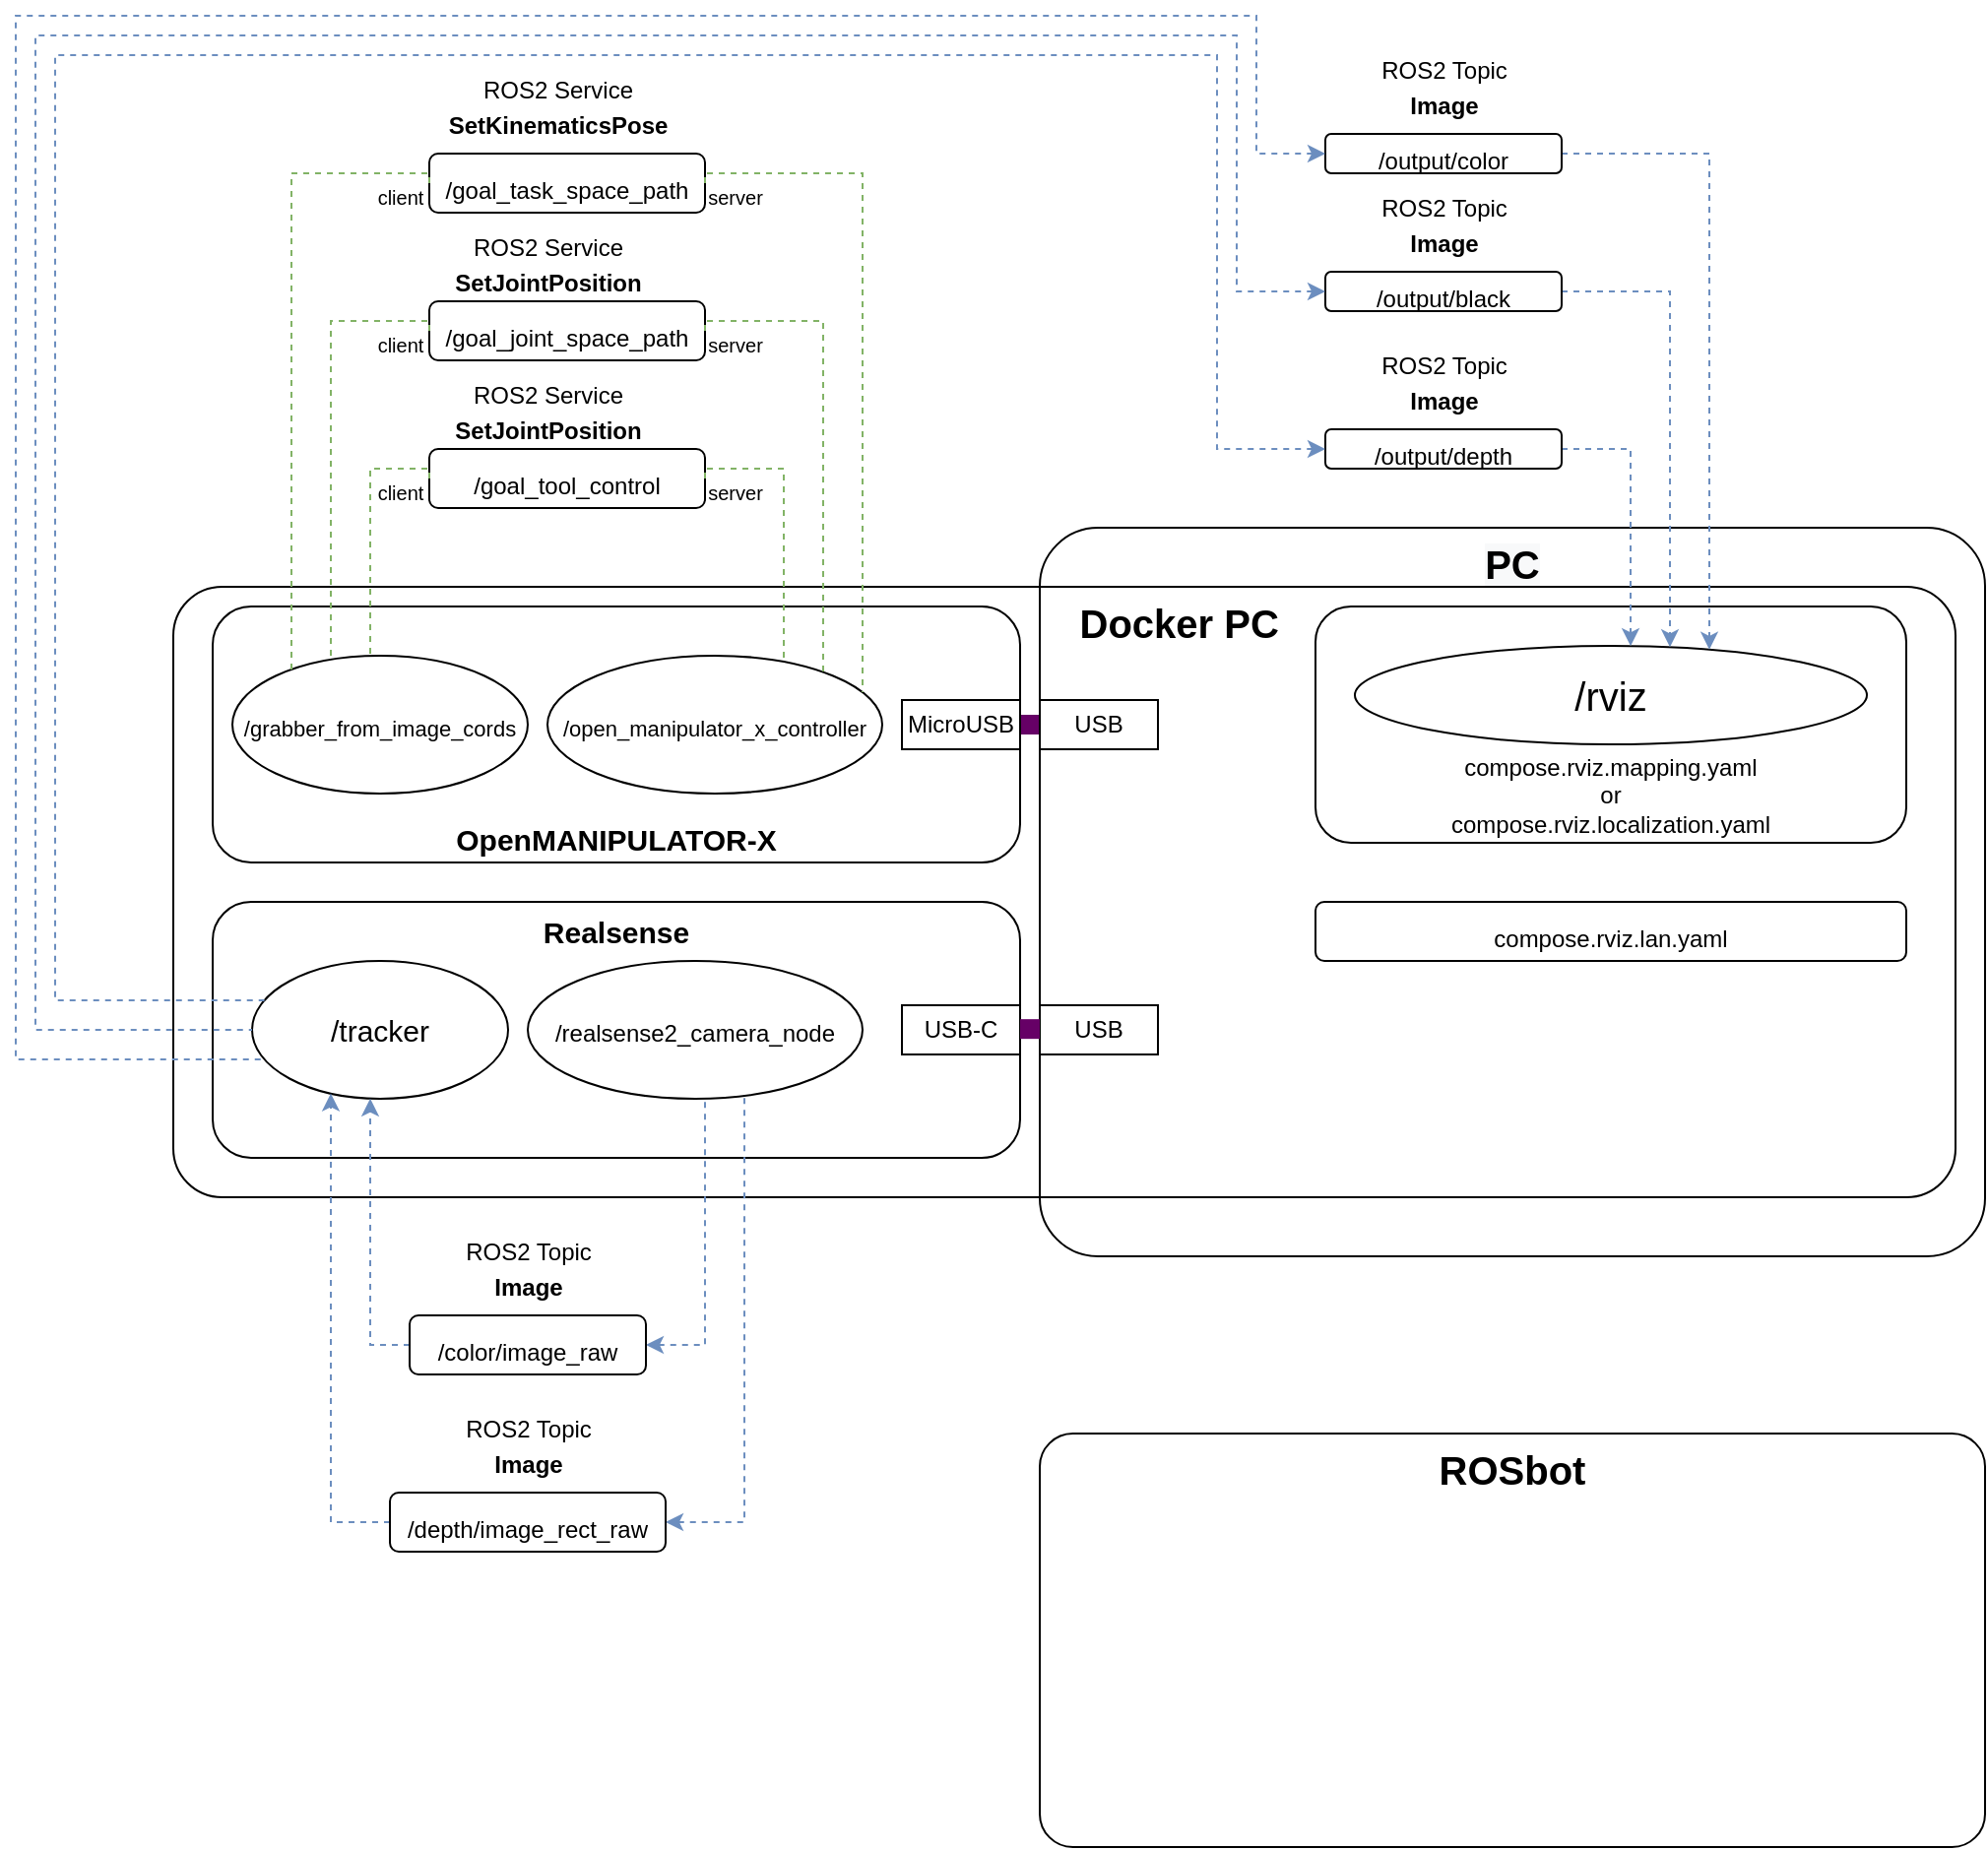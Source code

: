 <mxfile version="20.1.3" type="github">
  <diagram id="33MGLhzP_6y9Mjqglcjp" name="Strona-1">
    <mxGraphModel dx="1185" dy="754" grid="1" gridSize="10" guides="1" tooltips="1" connect="1" arrows="1" fold="1" page="1" pageScale="1" pageWidth="1169" pageHeight="827" math="0" shadow="0">
      <root>
        <mxCell id="0" />
        <mxCell id="1" parent="0" />
        <mxCell id="Tq09RANnmWX7quzsQ5gN-1" value="&lt;b style=&quot;color: rgb(0, 0, 0); font-family: Helvetica; font-size: 20px; font-style: normal; font-variant-ligatures: normal; font-variant-caps: normal; letter-spacing: normal; orphans: 2; text-align: center; text-indent: 0px; text-transform: none; widows: 2; word-spacing: 0px; -webkit-text-stroke-width: 0px; background-color: rgb(248, 249, 250); text-decoration-thickness: initial; text-decoration-style: initial; text-decoration-color: initial;&quot;&gt;PC&lt;/b&gt;" style="rounded=1;whiteSpace=wrap;html=1;align=center;strokeWidth=1;sketch=0;shadow=0;gradientColor=none;arcSize=8;labelPosition=center;verticalLabelPosition=middle;verticalAlign=top;" vertex="1" parent="1">
          <mxGeometry x="560" y="270" width="480" height="370" as="geometry" />
        </mxCell>
        <mxCell id="Tq09RANnmWX7quzsQ5gN-2" value="&lt;b style=&quot;font-size: 20px;&quot;&gt;ROSbot&lt;/b&gt;" style="rounded=1;whiteSpace=wrap;html=1;imageHeight=24;arcSize=8;labelPosition=center;verticalLabelPosition=middle;align=center;verticalAlign=top;" vertex="1" parent="1">
          <mxGeometry x="560" y="730" width="480" height="210" as="geometry" />
        </mxCell>
        <mxCell id="Tq09RANnmWX7quzsQ5gN-3" value="&lt;b&gt;&lt;font style=&quot;font-size: 20px;&quot;&gt;&amp;nbsp; &amp;nbsp; &amp;nbsp; &amp;nbsp; &amp;nbsp; &amp;nbsp; &amp;nbsp; &amp;nbsp; &amp;nbsp; &amp;nbsp; &amp;nbsp;Docker PC&lt;/font&gt;&lt;/b&gt;" style="rounded=1;whiteSpace=wrap;html=1;arcSize=8;verticalAlign=top;" vertex="1" parent="1">
          <mxGeometry x="120" y="300" width="905" height="310" as="geometry" />
        </mxCell>
        <mxCell id="Tq09RANnmWX7quzsQ5gN-12" value="&lt;font style=&quot;font-size: 12px;&quot;&gt;compose.rviz.lan.yaml&lt;/font&gt;" style="rounded=1;whiteSpace=wrap;html=1;shadow=0;sketch=0;fontSize=20;strokeWidth=1;gradientColor=none;" vertex="1" parent="1">
          <mxGeometry x="700" y="460" width="300" height="30" as="geometry" />
        </mxCell>
        <mxCell id="Tq09RANnmWX7quzsQ5gN-13" value="compose.rviz.mapping.yaml&lt;br&gt;or&lt;br&gt;compose.rviz.localization.yaml" style="rounded=1;whiteSpace=wrap;html=1;shadow=0;sketch=0;fontSize=12;strokeWidth=1;gradientColor=none;imageVerticalAlign=top;labelPosition=center;verticalLabelPosition=middle;align=center;verticalAlign=bottom;" vertex="1" parent="1">
          <mxGeometry x="700" y="310" width="300" height="120" as="geometry" />
        </mxCell>
        <mxCell id="Tq09RANnmWX7quzsQ5gN-16" value="/rviz" style="ellipse;whiteSpace=wrap;html=1;rounded=1;shadow=0;sketch=0;fontSize=20;strokeWidth=1;gradientColor=none;" vertex="1" parent="1">
          <mxGeometry x="720" y="330" width="260" height="50" as="geometry" />
        </mxCell>
        <mxCell id="Tq09RANnmWX7quzsQ5gN-17" value="&lt;font style=&quot;font-size: 12px;&quot;&gt;/goal_task_space_path&lt;/font&gt;" style="rounded=1;whiteSpace=wrap;html=1;shadow=0;sketch=0;fontSize=20;strokeWidth=1;gradientColor=none;" vertex="1" parent="1">
          <mxGeometry x="250" y="80" width="140" height="30" as="geometry" />
        </mxCell>
        <mxCell id="Tq09RANnmWX7quzsQ5gN-18" value="&lt;font style=&quot;font-size: 12px;&quot;&gt;ROS2 Service&lt;br&gt;&lt;b&gt;SetKinematicsPose&lt;/b&gt;&lt;/font&gt;" style="text;html=1;align=center;verticalAlign=middle;resizable=0;points=[];autosize=1;strokeColor=none;fillColor=none;fontSize=15;" vertex="1" parent="1">
          <mxGeometry x="250" y="30" width="130" height="50" as="geometry" />
        </mxCell>
        <mxCell id="Tq09RANnmWX7quzsQ5gN-21" value="&lt;font style=&quot;font-size: 10px;&quot;&gt;server&lt;/font&gt;" style="text;html=1;align=center;verticalAlign=middle;resizable=0;points=[];autosize=1;strokeColor=none;fillColor=none;fontSize=15;" vertex="1" parent="1">
          <mxGeometry x="380" y="85" width="50" height="30" as="geometry" />
        </mxCell>
        <mxCell id="Tq09RANnmWX7quzsQ5gN-22" value="&lt;font style=&quot;font-size: 10px;&quot;&gt;client&lt;/font&gt;" style="text;html=1;align=center;verticalAlign=middle;resizable=0;points=[];autosize=1;strokeColor=none;fillColor=none;fontSize=15;" vertex="1" parent="1">
          <mxGeometry x="210" y="85" width="50" height="30" as="geometry" />
        </mxCell>
        <mxCell id="Tq09RANnmWX7quzsQ5gN-36" style="edgeStyle=orthogonalEdgeStyle;rounded=0;orthogonalLoop=1;jettySize=auto;html=1;exitX=1;exitY=0.5;exitDx=0;exitDy=0;fontSize=15;endArrow=classic;endFill=1;fillColor=#dae8fc;strokeColor=#6c8ebf;dashed=1;" edge="1" parent="1" source="Tq09RANnmWX7quzsQ5gN-38" target="Tq09RANnmWX7quzsQ5gN-16">
          <mxGeometry relative="1" as="geometry">
            <mxPoint x="885" y="80" as="targetPoint" />
            <Array as="points">
              <mxPoint x="900" y="80" />
            </Array>
          </mxGeometry>
        </mxCell>
        <mxCell id="Tq09RANnmWX7quzsQ5gN-38" value="&lt;font style=&quot;font-size: 12px;&quot;&gt;/output/color&lt;/font&gt;" style="rounded=1;whiteSpace=wrap;html=1;shadow=0;sketch=0;fontSize=20;strokeWidth=1;gradientColor=none;" vertex="1" parent="1">
          <mxGeometry x="705" y="70" width="120" height="20" as="geometry" />
        </mxCell>
        <mxCell id="Tq09RANnmWX7quzsQ5gN-39" value="&lt;font style=&quot;font-size: 12px;&quot;&gt;ROS2 Topic&lt;br&gt;&lt;b&gt;Image&lt;/b&gt;&lt;/font&gt;" style="text;html=1;align=center;verticalAlign=middle;resizable=0;points=[];autosize=1;strokeColor=none;fillColor=none;fontSize=15;" vertex="1" parent="1">
          <mxGeometry x="720" y="20" width="90" height="50" as="geometry" />
        </mxCell>
        <mxCell id="Tq09RANnmWX7quzsQ5gN-42" style="edgeStyle=orthogonalEdgeStyle;rounded=0;orthogonalLoop=1;jettySize=auto;html=1;exitX=1;exitY=0.5;exitDx=0;exitDy=0;fontSize=15;endArrow=classic;endFill=1;dashed=1;fillColor=#dae8fc;strokeColor=#6c8ebf;" edge="1" parent="1" source="Tq09RANnmWX7quzsQ5gN-44" target="Tq09RANnmWX7quzsQ5gN-16">
          <mxGeometry relative="1" as="geometry">
            <mxPoint x="885" y="150" as="targetPoint" />
            <Array as="points">
              <mxPoint x="880" y="150" />
            </Array>
          </mxGeometry>
        </mxCell>
        <mxCell id="Tq09RANnmWX7quzsQ5gN-44" value="&lt;font style=&quot;font-size: 12px;&quot;&gt;/output/black&lt;/font&gt;" style="rounded=1;whiteSpace=wrap;html=1;shadow=0;sketch=0;fontSize=20;strokeWidth=1;gradientColor=none;" vertex="1" parent="1">
          <mxGeometry x="705" y="140" width="120" height="20" as="geometry" />
        </mxCell>
        <mxCell id="Tq09RANnmWX7quzsQ5gN-45" value="&lt;span style=&quot;font-size: 12px;&quot;&gt;ROS2 Topic&lt;/span&gt;&lt;br style=&quot;font-size: 12px;&quot;&gt;&lt;b style=&quot;font-size: 12px;&quot;&gt;Image&lt;/b&gt;" style="text;html=1;align=center;verticalAlign=middle;resizable=0;points=[];autosize=1;strokeColor=none;fillColor=none;fontSize=15;" vertex="1" parent="1">
          <mxGeometry x="720" y="90" width="90" height="50" as="geometry" />
        </mxCell>
        <mxCell id="Tq09RANnmWX7quzsQ5gN-48" style="edgeStyle=orthogonalEdgeStyle;rounded=0;orthogonalLoop=1;jettySize=auto;html=1;exitX=1;exitY=0.5;exitDx=0;exitDy=0;fontSize=15;endArrow=classic;endFill=1;dashed=1;fillColor=#dae8fc;strokeColor=#6c8ebf;" edge="1" parent="1" source="Tq09RANnmWX7quzsQ5gN-50" target="Tq09RANnmWX7quzsQ5gN-16">
          <mxGeometry relative="1" as="geometry">
            <mxPoint x="885" y="230" as="targetPoint" />
            <Array as="points">
              <mxPoint x="860" y="230" />
            </Array>
          </mxGeometry>
        </mxCell>
        <mxCell id="Tq09RANnmWX7quzsQ5gN-50" value="&lt;font style=&quot;font-size: 12px;&quot;&gt;/output/depth&lt;/font&gt;" style="rounded=1;whiteSpace=wrap;html=1;shadow=0;sketch=0;fontSize=20;strokeWidth=1;gradientColor=none;" vertex="1" parent="1">
          <mxGeometry x="705" y="220" width="120" height="20" as="geometry" />
        </mxCell>
        <mxCell id="Tq09RANnmWX7quzsQ5gN-51" value="&lt;span style=&quot;font-size: 12px;&quot;&gt;ROS2 Topic&lt;/span&gt;&lt;br style=&quot;font-size: 12px;&quot;&gt;&lt;b style=&quot;font-size: 12px;&quot;&gt;Image&lt;/b&gt;" style="text;html=1;align=center;verticalAlign=middle;resizable=0;points=[];autosize=1;strokeColor=none;fillColor=none;fontSize=15;" vertex="1" parent="1">
          <mxGeometry x="720" y="170" width="90" height="50" as="geometry" />
        </mxCell>
        <mxCell id="Tq09RANnmWX7quzsQ5gN-56" value="&lt;font style=&quot;font-size: 12px;&quot;&gt;/goal_joint_space_path&lt;/font&gt;" style="rounded=1;whiteSpace=wrap;html=1;shadow=0;sketch=0;fontSize=20;strokeWidth=1;gradientColor=none;" vertex="1" parent="1">
          <mxGeometry x="250" y="155" width="140" height="30" as="geometry" />
        </mxCell>
        <mxCell id="Tq09RANnmWX7quzsQ5gN-57" value="&lt;font style=&quot;font-size: 12px;&quot;&gt;ROS2 Service&lt;br&gt;&lt;b&gt;SetJointPosition&lt;/b&gt;&lt;/font&gt;" style="text;html=1;align=center;verticalAlign=middle;resizable=0;points=[];autosize=1;strokeColor=none;fillColor=none;fontSize=15;" vertex="1" parent="1">
          <mxGeometry x="250" y="110" width="120" height="50" as="geometry" />
        </mxCell>
        <mxCell id="Tq09RANnmWX7quzsQ5gN-58" value="&lt;font style=&quot;font-size: 10px;&quot;&gt;server&lt;/font&gt;" style="text;html=1;align=center;verticalAlign=middle;resizable=0;points=[];autosize=1;strokeColor=none;fillColor=none;fontSize=15;" vertex="1" parent="1">
          <mxGeometry x="380" y="160" width="50" height="30" as="geometry" />
        </mxCell>
        <mxCell id="Tq09RANnmWX7quzsQ5gN-59" value="&lt;font style=&quot;font-size: 10px;&quot;&gt;client&lt;/font&gt;" style="text;html=1;align=center;verticalAlign=middle;resizable=0;points=[];autosize=1;strokeColor=none;fillColor=none;fontSize=15;" vertex="1" parent="1">
          <mxGeometry x="210" y="160" width="50" height="30" as="geometry" />
        </mxCell>
        <mxCell id="Tq09RANnmWX7quzsQ5gN-62" value="&lt;font style=&quot;font-size: 12px;&quot;&gt;/goal_tool_control&lt;/font&gt;" style="rounded=1;whiteSpace=wrap;html=1;shadow=0;sketch=0;fontSize=20;strokeWidth=1;gradientColor=none;" vertex="1" parent="1">
          <mxGeometry x="250" y="230" width="140" height="30" as="geometry" />
        </mxCell>
        <mxCell id="Tq09RANnmWX7quzsQ5gN-63" value="&lt;font style=&quot;font-size: 12px;&quot;&gt;ROS2 Service&lt;br&gt;&lt;b&gt;SetJointPosition&lt;/b&gt;&lt;/font&gt;" style="text;html=1;align=center;verticalAlign=middle;resizable=0;points=[];autosize=1;strokeColor=none;fillColor=none;fontSize=15;" vertex="1" parent="1">
          <mxGeometry x="250" y="185" width="120" height="50" as="geometry" />
        </mxCell>
        <mxCell id="Tq09RANnmWX7quzsQ5gN-64" value="&lt;font style=&quot;font-size: 10px;&quot;&gt;server&lt;/font&gt;" style="text;html=1;align=center;verticalAlign=middle;resizable=0;points=[];autosize=1;strokeColor=none;fillColor=none;fontSize=15;" vertex="1" parent="1">
          <mxGeometry x="380" y="235" width="50" height="30" as="geometry" />
        </mxCell>
        <mxCell id="Tq09RANnmWX7quzsQ5gN-65" value="&lt;font style=&quot;font-size: 10px;&quot;&gt;client&lt;/font&gt;" style="text;html=1;align=center;verticalAlign=middle;resizable=0;points=[];autosize=1;strokeColor=none;fillColor=none;fontSize=15;" vertex="1" parent="1">
          <mxGeometry x="210" y="235" width="50" height="30" as="geometry" />
        </mxCell>
        <mxCell id="Tq09RANnmWX7quzsQ5gN-66" value="&lt;b&gt;&lt;font style=&quot;font-size: 15px;&quot;&gt;OpenMANIPULATOR-X&lt;/font&gt;&lt;/b&gt;" style="rounded=1;whiteSpace=wrap;html=1;shadow=0;sketch=0;fontSize=11;strokeWidth=1;gradientColor=none;verticalAlign=bottom;" vertex="1" parent="1">
          <mxGeometry x="140" y="310" width="410" height="130" as="geometry" />
        </mxCell>
        <mxCell id="Tq09RANnmWX7quzsQ5gN-9" value="" style="endArrow=none;html=1;rounded=0;fontSize=20;" edge="1" parent="1">
          <mxGeometry width="50" height="50" relative="1" as="geometry">
            <mxPoint x="560.0" y="300" as="sourcePoint" />
            <mxPoint x="560.0" y="610" as="targetPoint" />
          </mxGeometry>
        </mxCell>
        <mxCell id="Tq09RANnmWX7quzsQ5gN-69" value="&lt;b&gt;&lt;font style=&quot;font-size: 15px;&quot;&gt;Realsense&lt;/font&gt;&lt;/b&gt;" style="rounded=1;whiteSpace=wrap;html=1;shadow=0;sketch=0;fontSize=11;strokeWidth=1;gradientColor=none;verticalAlign=top;" vertex="1" parent="1">
          <mxGeometry x="140" y="460" width="410" height="130" as="geometry" />
        </mxCell>
        <mxCell id="Tq09RANnmWX7quzsQ5gN-71" value="/tracker" style="ellipse;whiteSpace=wrap;html=1;rounded=1;shadow=0;sketch=0;fontSize=15;strokeWidth=1;gradientColor=none;" vertex="1" parent="1">
          <mxGeometry x="160" y="490" width="130" height="70" as="geometry" />
        </mxCell>
        <mxCell id="Tq09RANnmWX7quzsQ5gN-72" value="&lt;font style=&quot;font-size: 12px;&quot;&gt;/realsense2_camera_node&lt;/font&gt;" style="ellipse;whiteSpace=wrap;html=1;rounded=1;shadow=0;sketch=0;fontSize=15;strokeWidth=1;gradientColor=none;" vertex="1" parent="1">
          <mxGeometry x="300" y="490" width="170" height="70" as="geometry" />
        </mxCell>
        <mxCell id="Tq09RANnmWX7quzsQ5gN-73" value="&lt;font style=&quot;font-size: 11px;&quot;&gt;/&lt;font style=&quot;font-size: 11px;&quot;&gt;grabber_from_image_cords&lt;/font&gt;&lt;/font&gt;" style="ellipse;whiteSpace=wrap;html=1;rounded=1;shadow=0;sketch=0;fontSize=15;strokeWidth=1;gradientColor=none;" vertex="1" parent="1">
          <mxGeometry x="150" y="335" width="150" height="70" as="geometry" />
        </mxCell>
        <mxCell id="Tq09RANnmWX7quzsQ5gN-74" value="&lt;font style=&quot;font-size: 11px;&quot;&gt;/open_manipulator_x_controller&lt;/font&gt;" style="ellipse;whiteSpace=wrap;html=1;rounded=1;shadow=0;sketch=0;fontSize=15;strokeWidth=1;gradientColor=none;" vertex="1" parent="1">
          <mxGeometry x="310" y="335" width="170" height="70" as="geometry" />
        </mxCell>
        <mxCell id="Tq09RANnmWX7quzsQ5gN-60" style="edgeStyle=orthogonalEdgeStyle;rounded=0;orthogonalLoop=1;jettySize=auto;html=1;exitX=1;exitY=0.5;exitDx=0;exitDy=0;fontSize=15;endArrow=none;endFill=0;fillColor=#d5e8d4;strokeColor=#82b366;dashed=1;" edge="1" parent="1" source="Tq09RANnmWX7quzsQ5gN-62" target="Tq09RANnmWX7quzsQ5gN-74">
          <mxGeometry relative="1" as="geometry">
            <mxPoint x="450" y="240" as="targetPoint" />
            <Array as="points">
              <mxPoint x="430" y="240" />
            </Array>
          </mxGeometry>
        </mxCell>
        <mxCell id="Tq09RANnmWX7quzsQ5gN-54" style="edgeStyle=orthogonalEdgeStyle;rounded=0;orthogonalLoop=1;jettySize=auto;html=1;exitX=1;exitY=0.5;exitDx=0;exitDy=0;fontSize=15;endArrow=none;endFill=0;startArrow=none;startFill=0;fillColor=#d5e8d4;strokeColor=#82b366;dashed=1;" edge="1" parent="1" source="Tq09RANnmWX7quzsQ5gN-56" target="Tq09RANnmWX7quzsQ5gN-74">
          <mxGeometry relative="1" as="geometry">
            <mxPoint x="450" y="165" as="targetPoint" />
            <Array as="points">
              <mxPoint x="450" y="165" />
            </Array>
          </mxGeometry>
        </mxCell>
        <mxCell id="Tq09RANnmWX7quzsQ5gN-19" style="edgeStyle=orthogonalEdgeStyle;rounded=0;orthogonalLoop=1;jettySize=auto;html=1;exitX=1;exitY=0.5;exitDx=0;exitDy=0;fontSize=15;endArrow=none;endFill=0;fillColor=#d5e8d4;strokeColor=#82b366;dashed=1;" edge="1" parent="1" source="Tq09RANnmWX7quzsQ5gN-17" target="Tq09RANnmWX7quzsQ5gN-74">
          <mxGeometry relative="1" as="geometry">
            <mxPoint x="470" y="350" as="targetPoint" />
            <Array as="points">
              <mxPoint x="470" y="90" />
            </Array>
          </mxGeometry>
        </mxCell>
        <mxCell id="Tq09RANnmWX7quzsQ5gN-61" style="edgeStyle=orthogonalEdgeStyle;rounded=0;orthogonalLoop=1;jettySize=auto;html=1;exitX=0;exitY=0.5;exitDx=0;exitDy=0;fontSize=15;endArrow=none;endFill=0;fillColor=#d5e8d4;strokeColor=#82b366;dashed=1;" edge="1" parent="1" source="Tq09RANnmWX7quzsQ5gN-62" target="Tq09RANnmWX7quzsQ5gN-73">
          <mxGeometry relative="1" as="geometry">
            <mxPoint x="205" y="240" as="targetPoint" />
            <Array as="points">
              <mxPoint x="220" y="240" />
            </Array>
          </mxGeometry>
        </mxCell>
        <mxCell id="Tq09RANnmWX7quzsQ5gN-55" style="edgeStyle=orthogonalEdgeStyle;rounded=0;orthogonalLoop=1;jettySize=auto;html=1;exitX=0;exitY=0.5;exitDx=0;exitDy=0;fontSize=15;endArrow=none;endFill=0;fillColor=#d5e8d4;strokeColor=#82b366;dashed=1;" edge="1" parent="1" source="Tq09RANnmWX7quzsQ5gN-56" target="Tq09RANnmWX7quzsQ5gN-73">
          <mxGeometry relative="1" as="geometry">
            <mxPoint x="205" y="165" as="targetPoint" />
            <Array as="points">
              <mxPoint x="200" y="165" />
            </Array>
          </mxGeometry>
        </mxCell>
        <mxCell id="Tq09RANnmWX7quzsQ5gN-20" style="edgeStyle=orthogonalEdgeStyle;rounded=0;orthogonalLoop=1;jettySize=auto;html=1;exitX=0;exitY=0.5;exitDx=0;exitDy=0;fontSize=15;endArrow=none;endFill=0;fillColor=#d5e8d4;strokeColor=#82b366;dashed=1;" edge="1" parent="1" source="Tq09RANnmWX7quzsQ5gN-17" target="Tq09RANnmWX7quzsQ5gN-73">
          <mxGeometry relative="1" as="geometry">
            <mxPoint x="205" y="90" as="targetPoint" />
            <Array as="points">
              <mxPoint x="180" y="90" />
            </Array>
          </mxGeometry>
        </mxCell>
        <mxCell id="Tq09RANnmWX7quzsQ5gN-37" style="edgeStyle=orthogonalEdgeStyle;rounded=0;orthogonalLoop=1;jettySize=auto;html=1;exitX=0;exitY=0.5;exitDx=0;exitDy=0;fontSize=15;endArrow=none;endFill=0;startArrow=classic;startFill=1;fillColor=#dae8fc;strokeColor=#6c8ebf;dashed=1;" edge="1" parent="1" source="Tq09RANnmWX7quzsQ5gN-38" target="Tq09RANnmWX7quzsQ5gN-71">
          <mxGeometry relative="1" as="geometry">
            <mxPoint x="670" y="80" as="targetPoint" />
            <Array as="points">
              <mxPoint x="670" y="80" />
              <mxPoint x="670" y="10" />
              <mxPoint x="40" y="10" />
              <mxPoint x="40" y="540" />
            </Array>
          </mxGeometry>
        </mxCell>
        <mxCell id="Tq09RANnmWX7quzsQ5gN-43" style="edgeStyle=orthogonalEdgeStyle;rounded=0;orthogonalLoop=1;jettySize=auto;html=1;exitX=0;exitY=0.5;exitDx=0;exitDy=0;fontSize=15;endArrow=none;endFill=0;startArrow=classic;startFill=1;fillColor=#dae8fc;strokeColor=#6c8ebf;dashed=1;" edge="1" parent="1" source="Tq09RANnmWX7quzsQ5gN-44" target="Tq09RANnmWX7quzsQ5gN-71">
          <mxGeometry relative="1" as="geometry">
            <mxPoint x="670" y="150" as="targetPoint" />
            <Array as="points">
              <mxPoint x="660" y="150" />
              <mxPoint x="660" y="20" />
              <mxPoint x="50" y="20" />
              <mxPoint x="50" y="525" />
            </Array>
          </mxGeometry>
        </mxCell>
        <mxCell id="Tq09RANnmWX7quzsQ5gN-49" style="edgeStyle=orthogonalEdgeStyle;rounded=0;orthogonalLoop=1;jettySize=auto;html=1;exitX=0;exitY=0.5;exitDx=0;exitDy=0;fontSize=15;endArrow=none;endFill=0;startArrow=classic;startFill=1;fillColor=#dae8fc;strokeColor=#6c8ebf;dashed=1;" edge="1" parent="1" source="Tq09RANnmWX7quzsQ5gN-50" target="Tq09RANnmWX7quzsQ5gN-71">
          <mxGeometry relative="1" as="geometry">
            <mxPoint x="670" y="230" as="targetPoint" />
            <Array as="points">
              <mxPoint x="650" y="230" />
              <mxPoint x="650" y="30" />
              <mxPoint x="60" y="30" />
              <mxPoint x="60" y="510" />
            </Array>
          </mxGeometry>
        </mxCell>
        <mxCell id="Tq09RANnmWX7quzsQ5gN-81" style="edgeStyle=orthogonalEdgeStyle;rounded=0;orthogonalLoop=1;jettySize=auto;html=1;fontSize=12;startArrow=classic;startFill=1;endArrow=none;endFill=0;targetPerimeterSpacing=0;fillColor=#dae8fc;strokeColor=#6c8ebf;dashed=1;" edge="1" parent="1" source="Tq09RANnmWX7quzsQ5gN-75" target="Tq09RANnmWX7quzsQ5gN-72">
          <mxGeometry relative="1" as="geometry">
            <mxPoint x="400" y="695" as="targetPoint" />
            <Array as="points">
              <mxPoint x="390" y="685" />
            </Array>
          </mxGeometry>
        </mxCell>
        <mxCell id="Tq09RANnmWX7quzsQ5gN-83" style="edgeStyle=orthogonalEdgeStyle;rounded=0;orthogonalLoop=1;jettySize=auto;html=1;fontSize=12;startArrow=none;startFill=0;endArrow=classic;endFill=1;targetPerimeterSpacing=0;fillColor=#dae8fc;strokeColor=#6c8ebf;dashed=1;" edge="1" parent="1" source="Tq09RANnmWX7quzsQ5gN-75" target="Tq09RANnmWX7quzsQ5gN-71">
          <mxGeometry relative="1" as="geometry">
            <Array as="points">
              <mxPoint x="220" y="685" />
            </Array>
          </mxGeometry>
        </mxCell>
        <mxCell id="Tq09RANnmWX7quzsQ5gN-75" value="&lt;font style=&quot;font-size: 12px;&quot;&gt;/color/image_raw&lt;/font&gt;" style="rounded=1;whiteSpace=wrap;html=1;shadow=0;sketch=0;fontSize=20;strokeWidth=1;gradientColor=none;" vertex="1" parent="1">
          <mxGeometry x="240" y="670" width="120" height="30" as="geometry" />
        </mxCell>
        <mxCell id="Tq09RANnmWX7quzsQ5gN-82" style="edgeStyle=orthogonalEdgeStyle;rounded=0;orthogonalLoop=1;jettySize=auto;html=1;fontSize=12;startArrow=classic;startFill=1;endArrow=none;endFill=0;targetPerimeterSpacing=0;fillColor=#dae8fc;strokeColor=#6c8ebf;dashed=1;" edge="1" parent="1" source="Tq09RANnmWX7quzsQ5gN-76" target="Tq09RANnmWX7quzsQ5gN-72">
          <mxGeometry relative="1" as="geometry">
            <mxPoint x="430" y="650" as="targetPoint" />
            <Array as="points">
              <mxPoint x="410" y="775" />
            </Array>
          </mxGeometry>
        </mxCell>
        <mxCell id="Tq09RANnmWX7quzsQ5gN-84" style="edgeStyle=orthogonalEdgeStyle;rounded=0;orthogonalLoop=1;jettySize=auto;html=1;fontSize=12;startArrow=none;startFill=0;endArrow=classic;endFill=1;targetPerimeterSpacing=0;fillColor=#dae8fc;strokeColor=#6c8ebf;dashed=1;" edge="1" parent="1" source="Tq09RANnmWX7quzsQ5gN-76" target="Tq09RANnmWX7quzsQ5gN-71">
          <mxGeometry relative="1" as="geometry">
            <mxPoint x="180" y="630" as="targetPoint" />
            <Array as="points">
              <mxPoint x="200" y="775" />
            </Array>
          </mxGeometry>
        </mxCell>
        <mxCell id="Tq09RANnmWX7quzsQ5gN-76" value="&lt;font style=&quot;font-size: 12px;&quot;&gt;/depth/image_rect_raw&lt;/font&gt;" style="rounded=1;whiteSpace=wrap;html=1;shadow=0;sketch=0;fontSize=20;strokeWidth=1;gradientColor=none;" vertex="1" parent="1">
          <mxGeometry x="230" y="760" width="140" height="30" as="geometry" />
        </mxCell>
        <mxCell id="Tq09RANnmWX7quzsQ5gN-77" value="&lt;span style=&quot;font-size: 12px;&quot;&gt;ROS2 Topic&lt;/span&gt;&lt;br style=&quot;font-size: 12px;&quot;&gt;&lt;b style=&quot;font-size: 12px;&quot;&gt;Image&lt;/b&gt;" style="text;html=1;align=center;verticalAlign=middle;resizable=0;points=[];autosize=1;strokeColor=none;fillColor=none;fontSize=15;" vertex="1" parent="1">
          <mxGeometry x="255" y="710" width="90" height="50" as="geometry" />
        </mxCell>
        <mxCell id="Tq09RANnmWX7quzsQ5gN-78" value="&lt;span style=&quot;font-size: 12px;&quot;&gt;ROS2 Topic&lt;/span&gt;&lt;br style=&quot;font-size: 12px;&quot;&gt;&lt;b style=&quot;font-size: 12px;&quot;&gt;Image&lt;/b&gt;" style="text;html=1;align=center;verticalAlign=middle;resizable=0;points=[];autosize=1;strokeColor=none;fillColor=none;fontSize=15;" vertex="1" parent="1">
          <mxGeometry x="255" y="620" width="90" height="50" as="geometry" />
        </mxCell>
        <mxCell id="Tq09RANnmWX7quzsQ5gN-89" style="edgeStyle=orthogonalEdgeStyle;rounded=0;orthogonalLoop=1;jettySize=auto;html=1;exitX=0;exitY=0.5;exitDx=0;exitDy=0;entryX=1;entryY=0.5;entryDx=0;entryDy=0;fontSize=12;startArrow=none;startFill=0;endArrow=none;endFill=0;targetPerimeterSpacing=0;strokeWidth=10;strokeColor=#660066;" edge="1" parent="1" source="Tq09RANnmWX7quzsQ5gN-85" target="Tq09RANnmWX7quzsQ5gN-86">
          <mxGeometry relative="1" as="geometry" />
        </mxCell>
        <mxCell id="Tq09RANnmWX7quzsQ5gN-85" value="USB" style="rounded=0;whiteSpace=wrap;html=1;shadow=0;sketch=0;fontSize=12;strokeWidth=1;gradientColor=none;" vertex="1" parent="1">
          <mxGeometry x="560" y="357.5" width="60" height="25" as="geometry" />
        </mxCell>
        <mxCell id="Tq09RANnmWX7quzsQ5gN-86" value="MicroUSB" style="rounded=0;whiteSpace=wrap;html=1;shadow=0;sketch=0;fontSize=12;strokeWidth=1;gradientColor=none;" vertex="1" parent="1">
          <mxGeometry x="490" y="357.5" width="60" height="25" as="geometry" />
        </mxCell>
        <mxCell id="Tq09RANnmWX7quzsQ5gN-87" value="USB" style="rounded=0;whiteSpace=wrap;html=1;shadow=0;sketch=0;fontSize=12;strokeWidth=1;gradientColor=none;" vertex="1" parent="1">
          <mxGeometry x="560" y="512.5" width="60" height="25" as="geometry" />
        </mxCell>
        <mxCell id="Tq09RANnmWX7quzsQ5gN-88" value="USB-C" style="rounded=0;whiteSpace=wrap;html=1;shadow=0;sketch=0;fontSize=12;strokeWidth=1;gradientColor=none;" vertex="1" parent="1">
          <mxGeometry x="490" y="512.5" width="60" height="25" as="geometry" />
        </mxCell>
        <mxCell id="Tq09RANnmWX7quzsQ5gN-90" style="edgeStyle=orthogonalEdgeStyle;rounded=0;orthogonalLoop=1;jettySize=auto;html=1;exitX=0;exitY=0.5;exitDx=0;exitDy=0;entryX=1;entryY=0.5;entryDx=0;entryDy=0;fontSize=12;startArrow=none;startFill=0;endArrow=none;endFill=0;targetPerimeterSpacing=0;strokeWidth=10;strokeColor=#660066;" edge="1" parent="1">
          <mxGeometry relative="1" as="geometry">
            <mxPoint x="560" y="524.58" as="sourcePoint" />
            <mxPoint x="550" y="524.58" as="targetPoint" />
          </mxGeometry>
        </mxCell>
      </root>
    </mxGraphModel>
  </diagram>
</mxfile>
